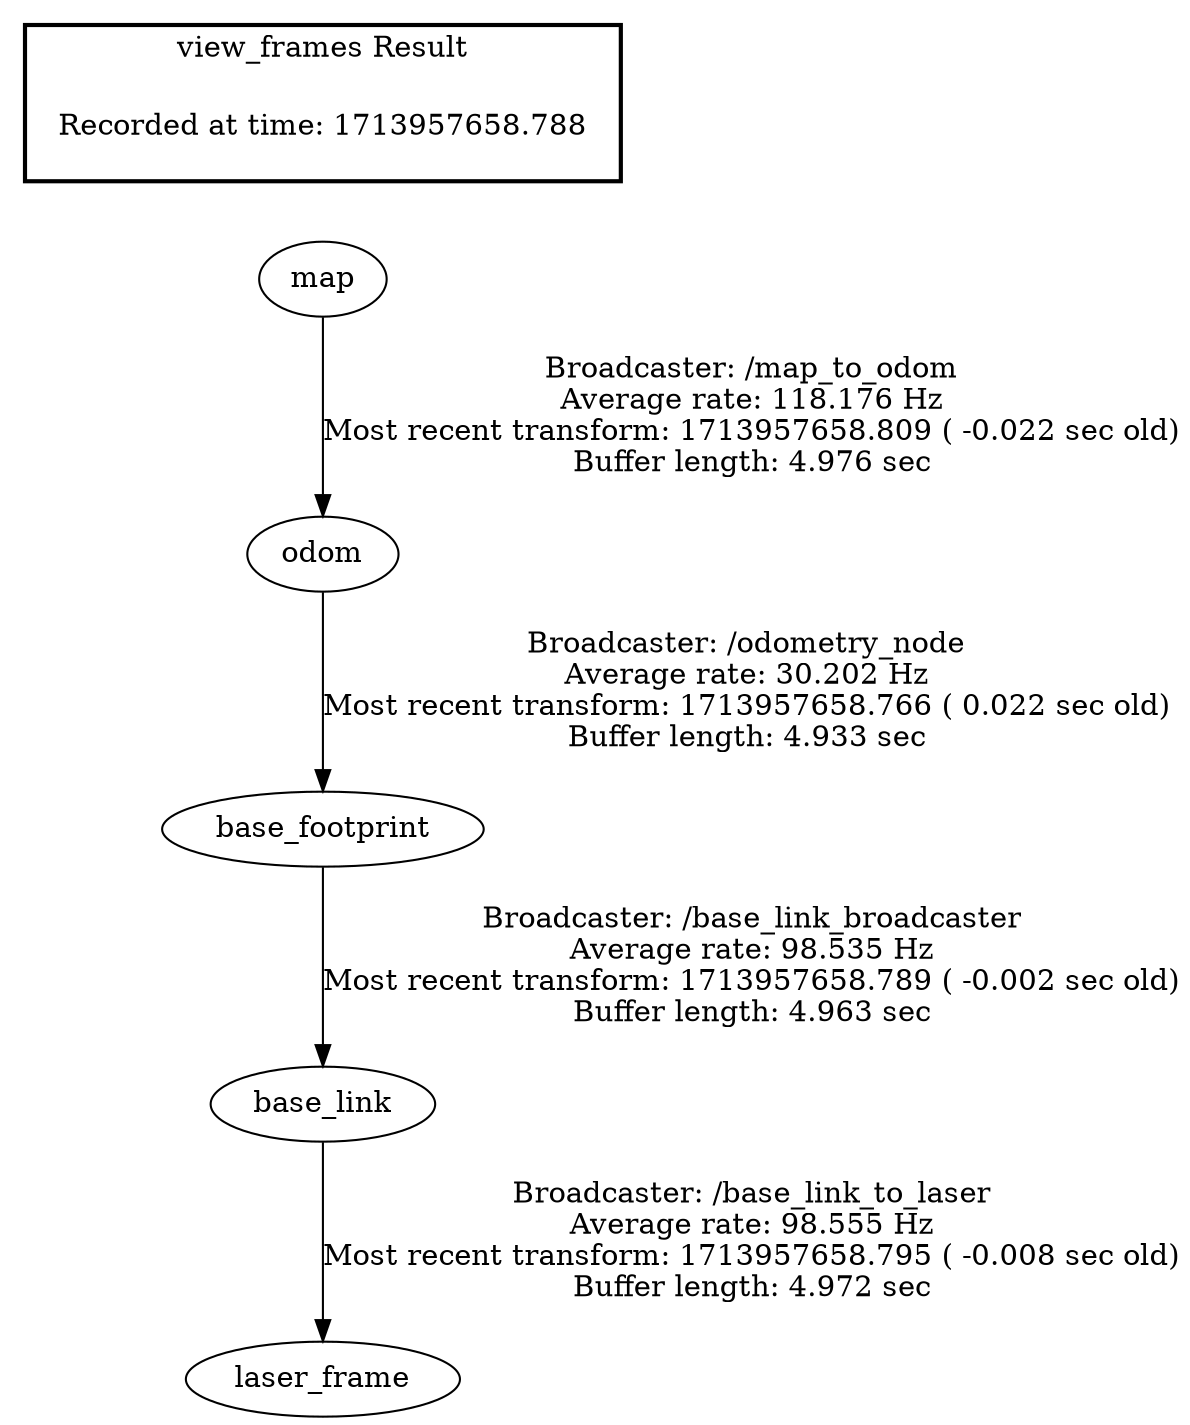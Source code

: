 digraph G {
"map" -> "odom"[label="Broadcaster: /map_to_odom\nAverage rate: 118.176 Hz\nMost recent transform: 1713957658.809 ( -0.022 sec old)\nBuffer length: 4.976 sec\n"];
"base_link" -> "laser_frame"[label="Broadcaster: /base_link_to_laser\nAverage rate: 98.555 Hz\nMost recent transform: 1713957658.795 ( -0.008 sec old)\nBuffer length: 4.972 sec\n"];
"base_footprint" -> "base_link"[label="Broadcaster: /base_link_broadcaster\nAverage rate: 98.535 Hz\nMost recent transform: 1713957658.789 ( -0.002 sec old)\nBuffer length: 4.963 sec\n"];
"odom" -> "base_footprint"[label="Broadcaster: /odometry_node\nAverage rate: 30.202 Hz\nMost recent transform: 1713957658.766 ( 0.022 sec old)\nBuffer length: 4.933 sec\n"];
edge [style=invis];
 subgraph cluster_legend { style=bold; color=black; label ="view_frames Result";
"Recorded at time: 1713957658.788"[ shape=plaintext ] ;
 }->"map";
}